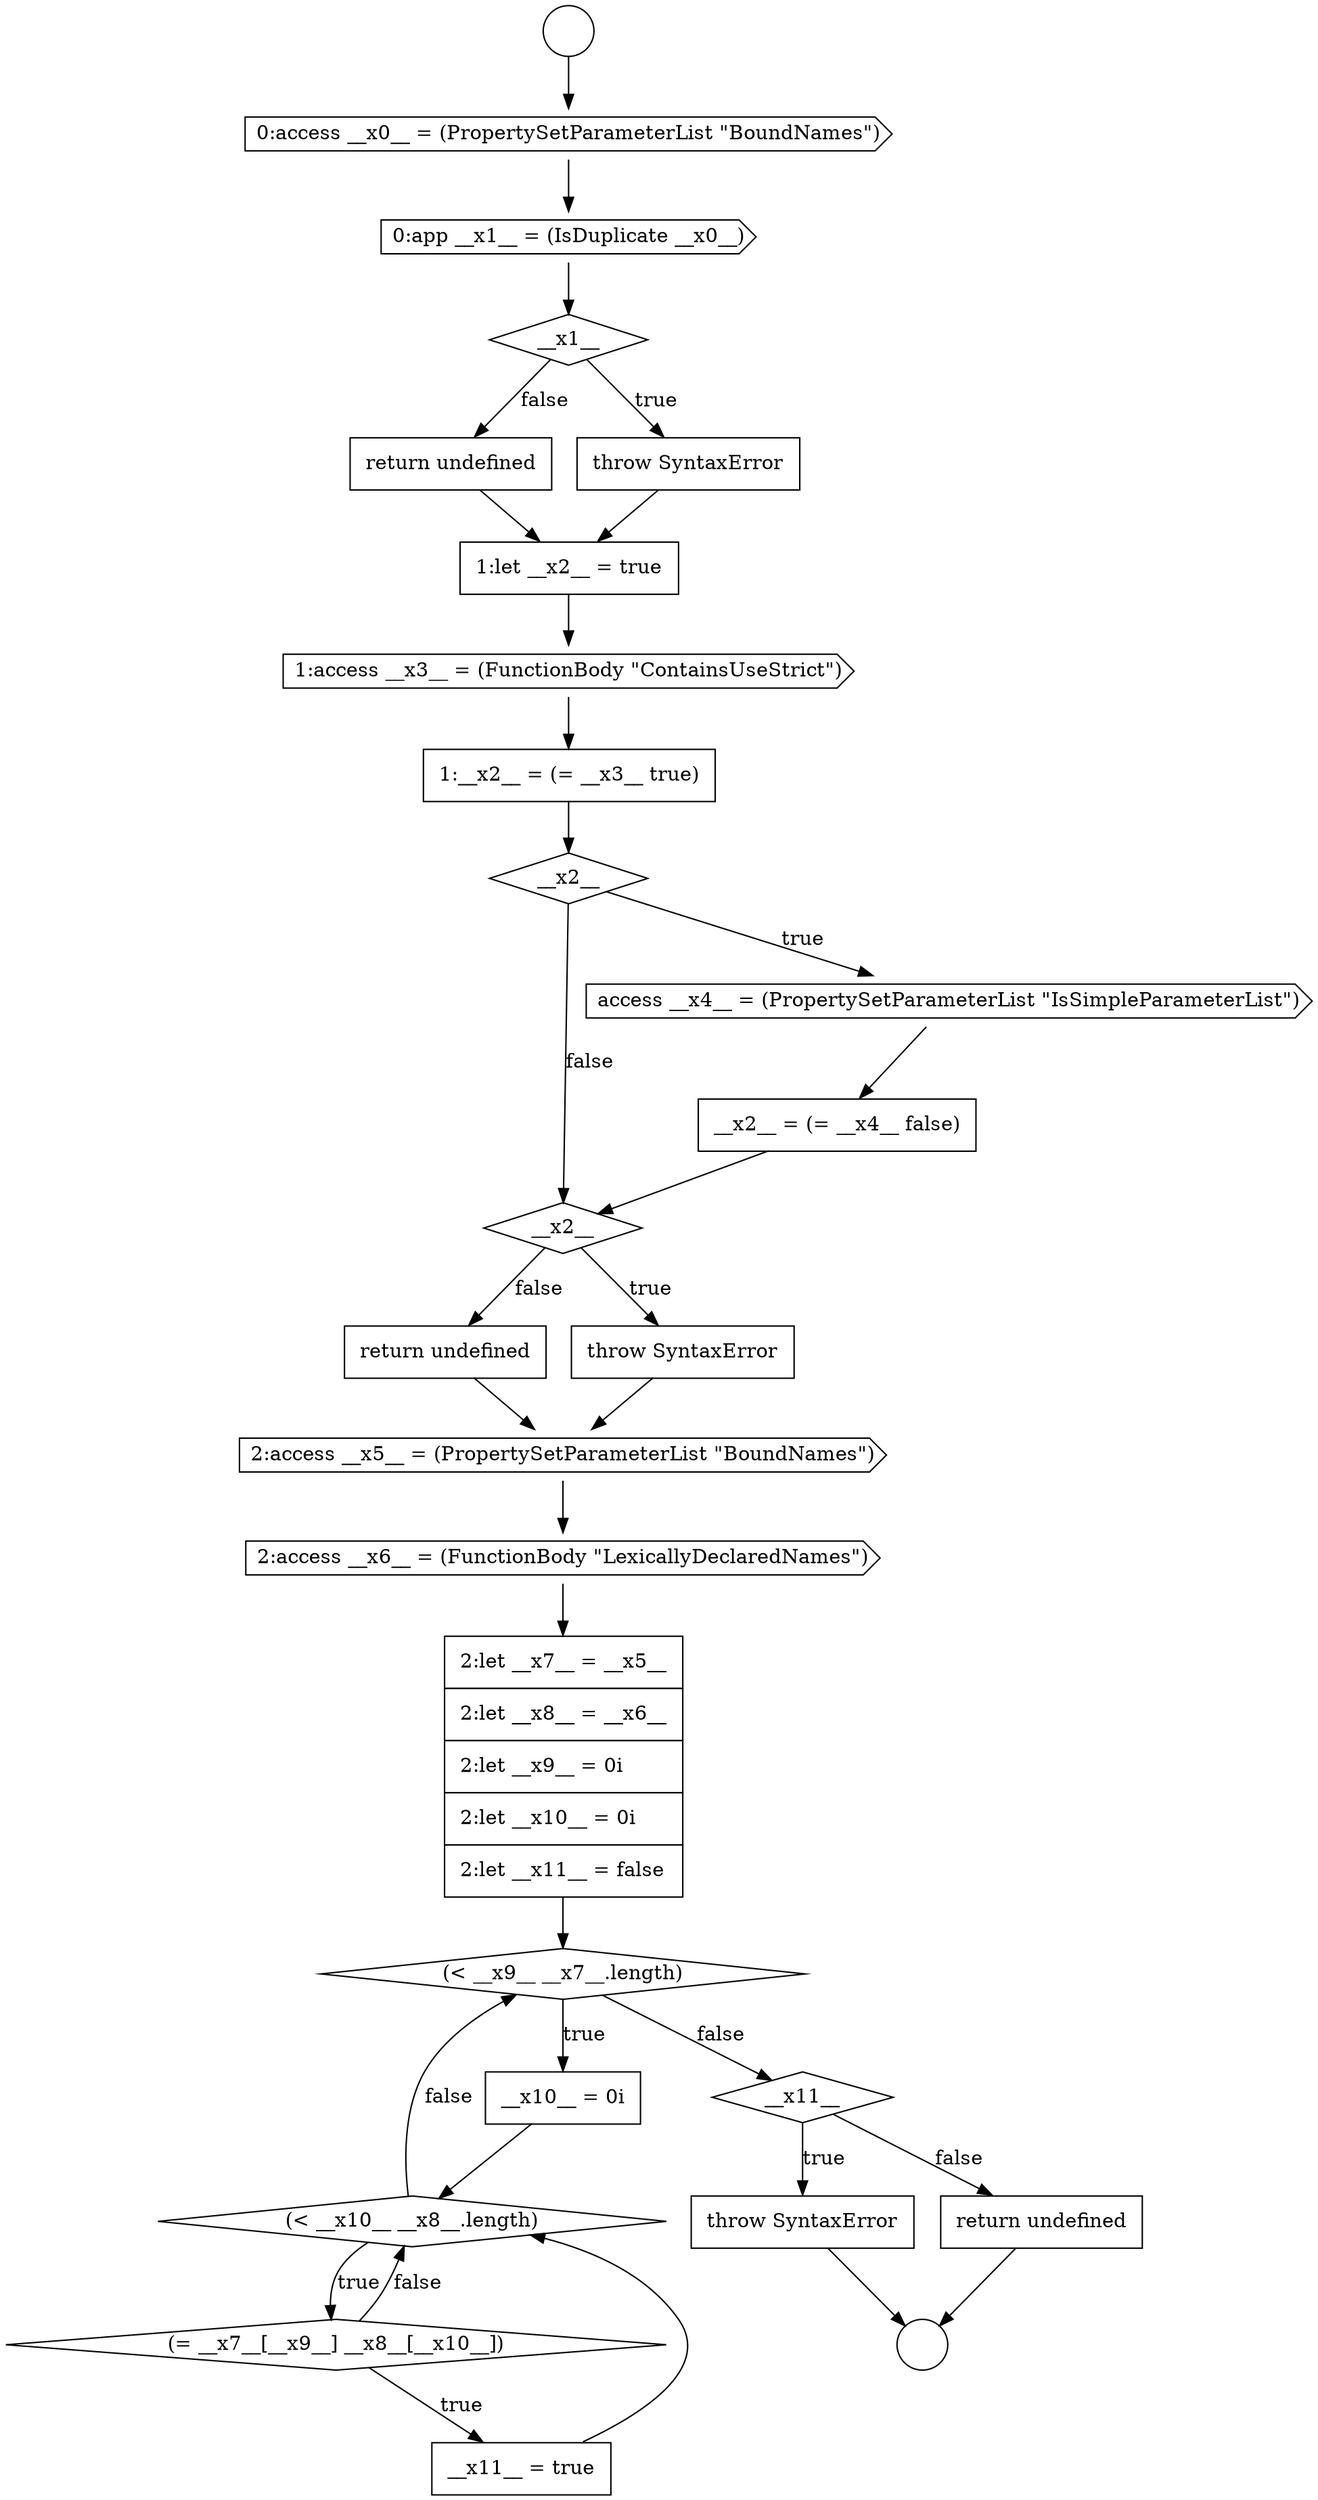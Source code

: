 digraph {
  node18629 [shape=none, margin=0, label=<<font color="black">
    <table border="0" cellborder="1" cellspacing="0" cellpadding="10">
      <tr><td align="left">return undefined</td></tr>
    </table>
  </font>> color="black" fillcolor="white" style=filled]
  node18635 [shape=diamond, label=<<font color="black">(&lt; __x10__ __x8__.length)</font>> color="black" fillcolor="white" style=filled]
  node18614 [shape=circle label=" " color="black" fillcolor="white" style=filled]
  node18627 [shape=diamond, label=<<font color="black">__x2__</font>> color="black" fillcolor="white" style=filled]
  node18639 [shape=none, margin=0, label=<<font color="black">
    <table border="0" cellborder="1" cellspacing="0" cellpadding="10">
      <tr><td align="left">throw SyntaxError</td></tr>
    </table>
  </font>> color="black" fillcolor="white" style=filled]
  node18636 [shape=diamond, label=<<font color="black">(= __x7__[__x9__] __x8__[__x10__])</font>> color="black" fillcolor="white" style=filled]
  node18632 [shape=none, margin=0, label=<<font color="black">
    <table border="0" cellborder="1" cellspacing="0" cellpadding="10">
      <tr><td align="left">2:let __x7__ = __x5__</td></tr>
      <tr><td align="left">2:let __x8__ = __x6__</td></tr>
      <tr><td align="left">2:let __x9__ = 0i</td></tr>
      <tr><td align="left">2:let __x10__ = 0i</td></tr>
      <tr><td align="left">2:let __x11__ = false</td></tr>
    </table>
  </font>> color="black" fillcolor="white" style=filled]
  node18618 [shape=diamond, label=<<font color="black">__x1__</font>> color="black" fillcolor="white" style=filled]
  node18621 [shape=none, margin=0, label=<<font color="black">
    <table border="0" cellborder="1" cellspacing="0" cellpadding="10">
      <tr><td align="left">1:let __x2__ = true</td></tr>
    </table>
  </font>> color="black" fillcolor="white" style=filled]
  node18616 [shape=cds, label=<<font color="black">0:access __x0__ = (PropertySetParameterList &quot;BoundNames&quot;)</font>> color="black" fillcolor="white" style=filled]
  node18633 [shape=diamond, label=<<font color="black">(&lt; __x9__ __x7__.length)</font>> color="black" fillcolor="white" style=filled]
  node18631 [shape=cds, label=<<font color="black">2:access __x6__ = (FunctionBody &quot;LexicallyDeclaredNames&quot;)</font>> color="black" fillcolor="white" style=filled]
  node18637 [shape=none, margin=0, label=<<font color="black">
    <table border="0" cellborder="1" cellspacing="0" cellpadding="10">
      <tr><td align="left">__x11__ = true</td></tr>
    </table>
  </font>> color="black" fillcolor="white" style=filled]
  node18625 [shape=cds, label=<<font color="black">access __x4__ = (PropertySetParameterList &quot;IsSimpleParameterList&quot;)</font>> color="black" fillcolor="white" style=filled]
  node18615 [shape=circle label=" " color="black" fillcolor="white" style=filled]
  node18630 [shape=cds, label=<<font color="black">2:access __x5__ = (PropertySetParameterList &quot;BoundNames&quot;)</font>> color="black" fillcolor="white" style=filled]
  node18634 [shape=none, margin=0, label=<<font color="black">
    <table border="0" cellborder="1" cellspacing="0" cellpadding="10">
      <tr><td align="left">__x10__ = 0i</td></tr>
    </table>
  </font>> color="black" fillcolor="white" style=filled]
  node18623 [shape=none, margin=0, label=<<font color="black">
    <table border="0" cellborder="1" cellspacing="0" cellpadding="10">
      <tr><td align="left">1:__x2__ = (= __x3__ true)</td></tr>
    </table>
  </font>> color="black" fillcolor="white" style=filled]
  node18620 [shape=none, margin=0, label=<<font color="black">
    <table border="0" cellborder="1" cellspacing="0" cellpadding="10">
      <tr><td align="left">return undefined</td></tr>
    </table>
  </font>> color="black" fillcolor="white" style=filled]
  node18617 [shape=cds, label=<<font color="black">0:app __x1__ = (IsDuplicate __x0__)</font>> color="black" fillcolor="white" style=filled]
  node18624 [shape=diamond, label=<<font color="black">__x2__</font>> color="black" fillcolor="white" style=filled]
  node18640 [shape=none, margin=0, label=<<font color="black">
    <table border="0" cellborder="1" cellspacing="0" cellpadding="10">
      <tr><td align="left">return undefined</td></tr>
    </table>
  </font>> color="black" fillcolor="white" style=filled]
  node18626 [shape=none, margin=0, label=<<font color="black">
    <table border="0" cellborder="1" cellspacing="0" cellpadding="10">
      <tr><td align="left">__x2__ = (= __x4__ false)</td></tr>
    </table>
  </font>> color="black" fillcolor="white" style=filled]
  node18622 [shape=cds, label=<<font color="black">1:access __x3__ = (FunctionBody &quot;ContainsUseStrict&quot;)</font>> color="black" fillcolor="white" style=filled]
  node18619 [shape=none, margin=0, label=<<font color="black">
    <table border="0" cellborder="1" cellspacing="0" cellpadding="10">
      <tr><td align="left">throw SyntaxError</td></tr>
    </table>
  </font>> color="black" fillcolor="white" style=filled]
  node18638 [shape=diamond, label=<<font color="black">__x11__</font>> color="black" fillcolor="white" style=filled]
  node18628 [shape=none, margin=0, label=<<font color="black">
    <table border="0" cellborder="1" cellspacing="0" cellpadding="10">
      <tr><td align="left">throw SyntaxError</td></tr>
    </table>
  </font>> color="black" fillcolor="white" style=filled]
  node18629 -> node18630 [ color="black"]
  node18634 -> node18635 [ color="black"]
  node18630 -> node18631 [ color="black"]
  node18631 -> node18632 [ color="black"]
  node18617 -> node18618 [ color="black"]
  node18620 -> node18621 [ color="black"]
  node18628 -> node18630 [ color="black"]
  node18633 -> node18634 [label=<<font color="black">true</font>> color="black"]
  node18633 -> node18638 [label=<<font color="black">false</font>> color="black"]
  node18614 -> node18616 [ color="black"]
  node18635 -> node18636 [label=<<font color="black">true</font>> color="black"]
  node18635 -> node18633 [label=<<font color="black">false</font>> color="black"]
  node18627 -> node18628 [label=<<font color="black">true</font>> color="black"]
  node18627 -> node18629 [label=<<font color="black">false</font>> color="black"]
  node18638 -> node18639 [label=<<font color="black">true</font>> color="black"]
  node18638 -> node18640 [label=<<font color="black">false</font>> color="black"]
  node18637 -> node18635 [ color="black"]
  node18639 -> node18615 [ color="black"]
  node18618 -> node18619 [label=<<font color="black">true</font>> color="black"]
  node18618 -> node18620 [label=<<font color="black">false</font>> color="black"]
  node18622 -> node18623 [ color="black"]
  node18640 -> node18615 [ color="black"]
  node18621 -> node18622 [ color="black"]
  node18625 -> node18626 [ color="black"]
  node18616 -> node18617 [ color="black"]
  node18624 -> node18625 [label=<<font color="black">true</font>> color="black"]
  node18624 -> node18627 [label=<<font color="black">false</font>> color="black"]
  node18623 -> node18624 [ color="black"]
  node18632 -> node18633 [ color="black"]
  node18636 -> node18637 [label=<<font color="black">true</font>> color="black"]
  node18636 -> node18635 [label=<<font color="black">false</font>> color="black"]
  node18626 -> node18627 [ color="black"]
  node18619 -> node18621 [ color="black"]
}
